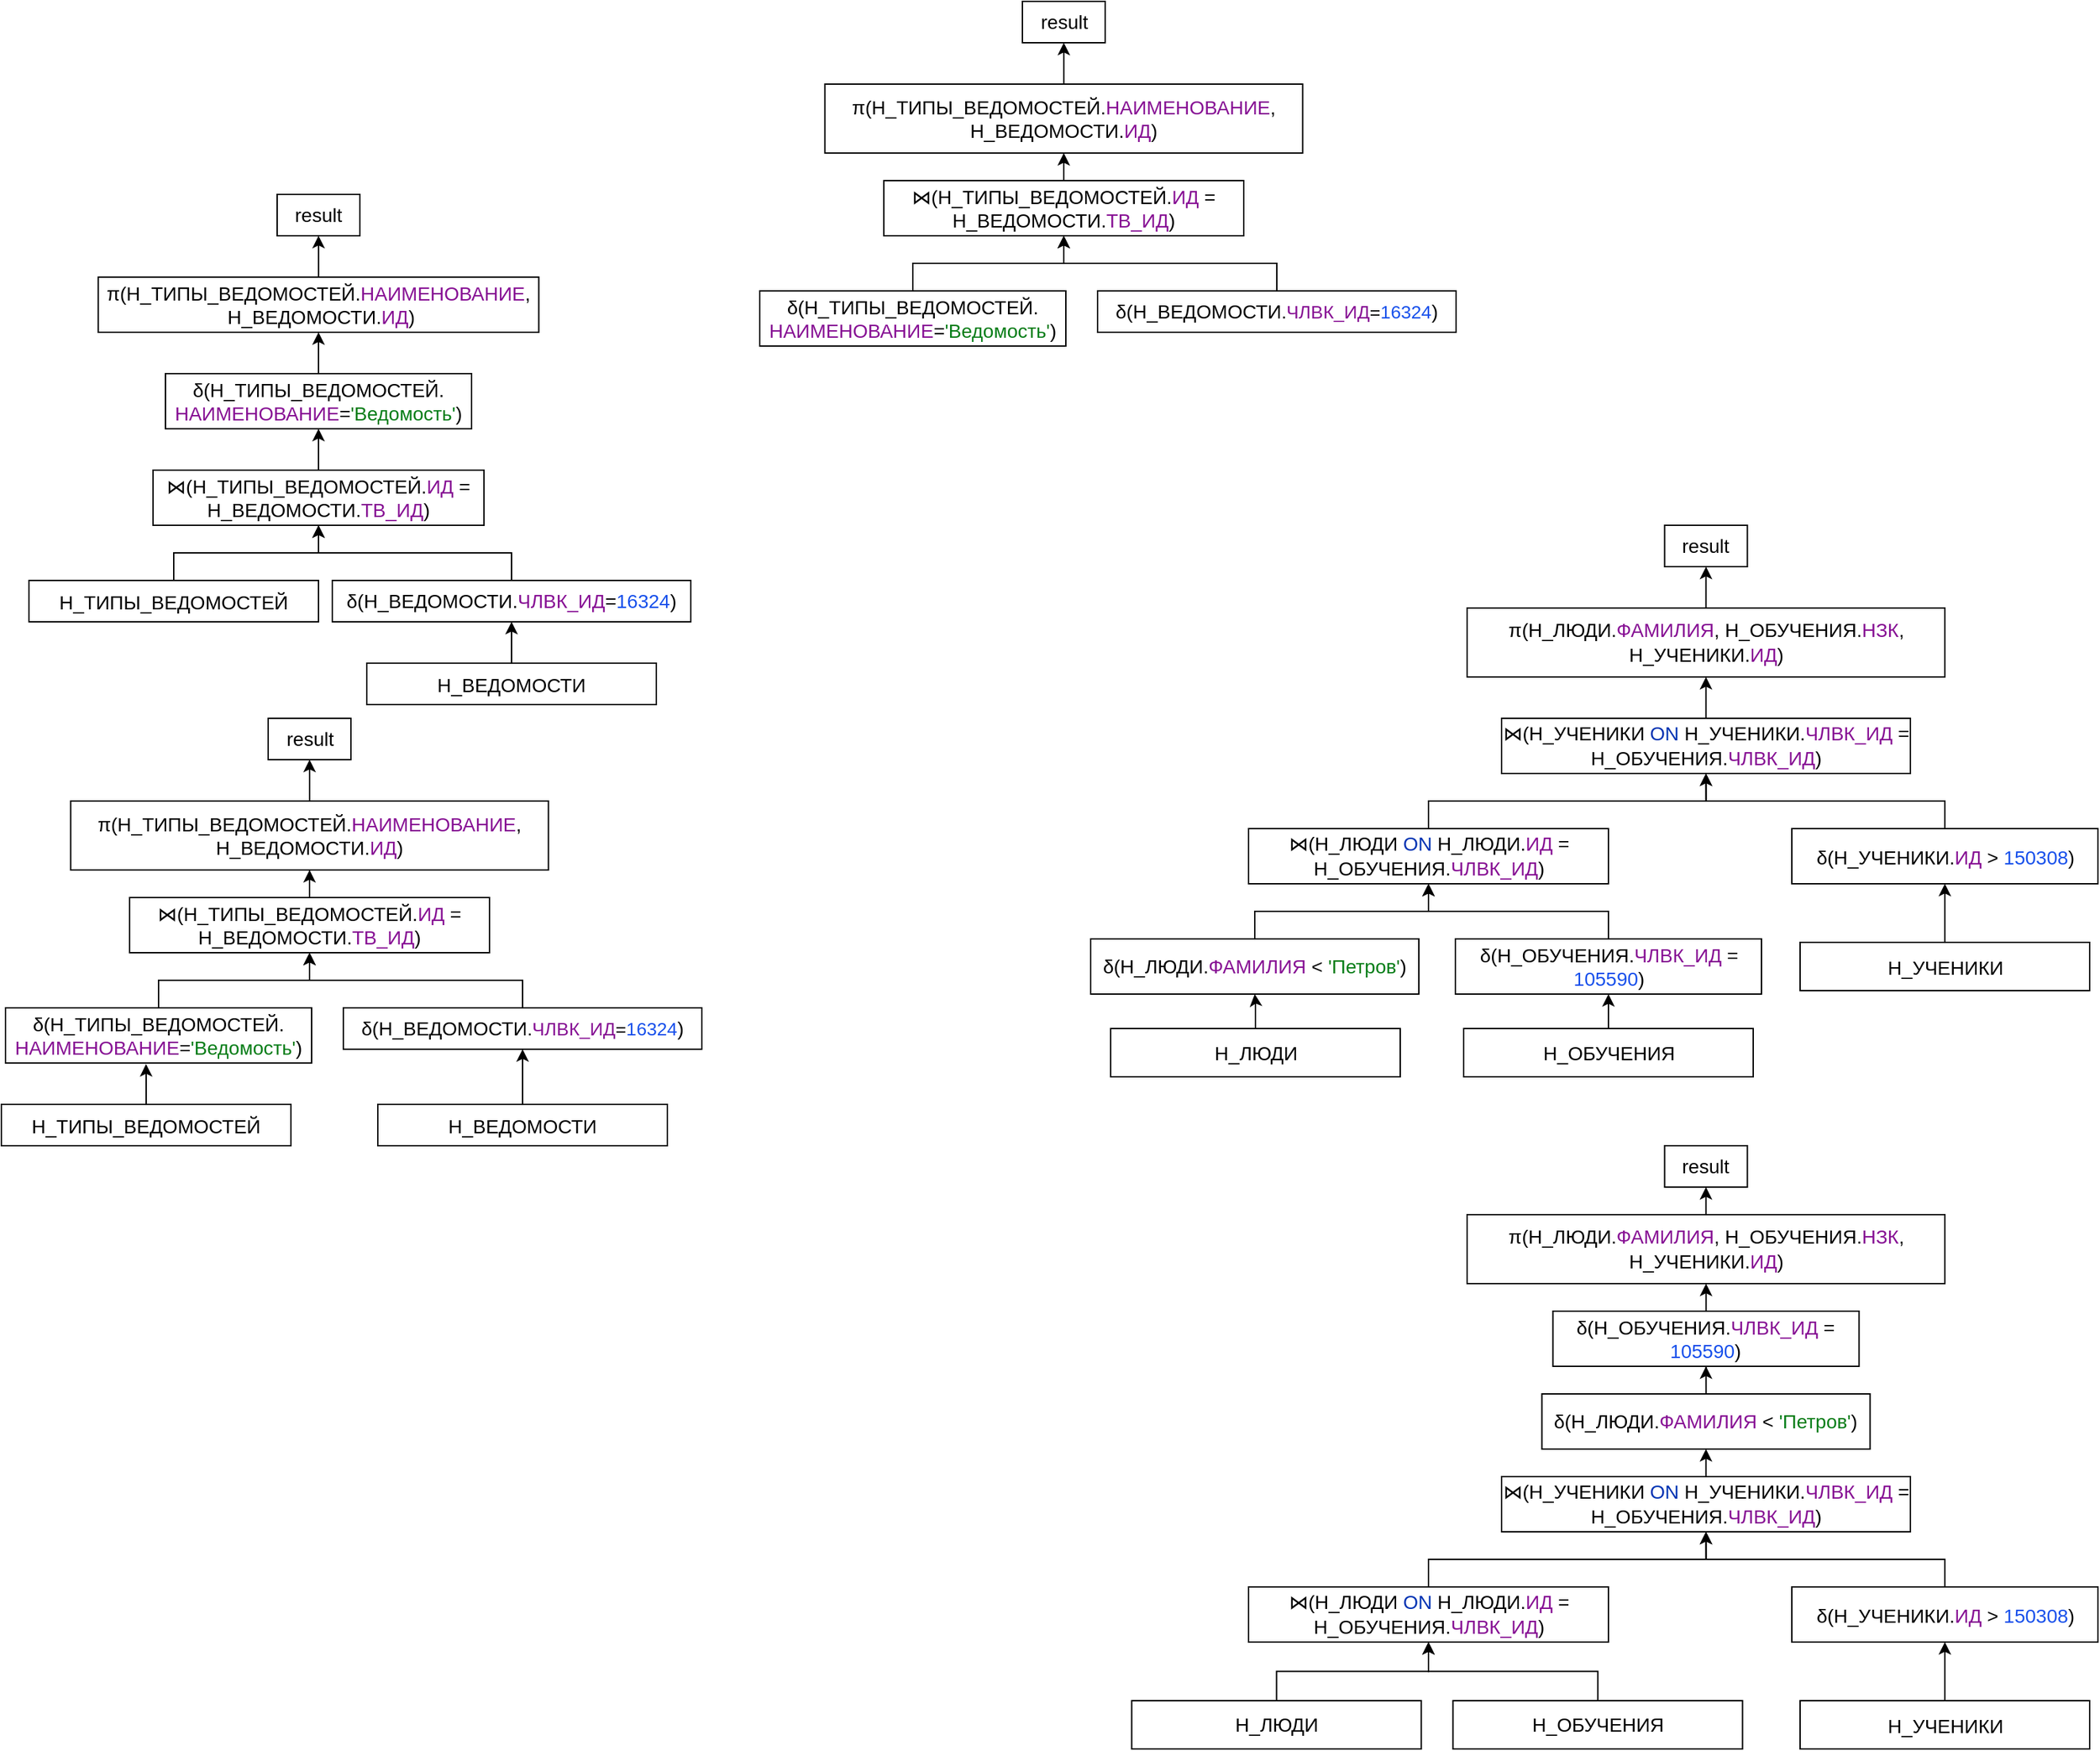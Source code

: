 <mxfile version="24.3.1" type="device">
  <diagram name="Page-1" id="SJAayYszGuGSUiWaUFzU">
    <mxGraphModel dx="1805" dy="2196" grid="1" gridSize="10" guides="1" tooltips="1" connect="1" arrows="1" fold="1" page="1" pageScale="1" pageWidth="850" pageHeight="1100" math="0" shadow="0">
      <root>
        <mxCell id="0" />
        <mxCell id="1" parent="0" />
        <mxCell id="r2m8VjiUt9aS7Ca-MvFo-38" style="edgeStyle=orthogonalEdgeStyle;rounded=0;orthogonalLoop=1;jettySize=auto;html=1;entryX=0.5;entryY=1;entryDx=0;entryDy=0;" edge="1" parent="1" source="r2m8VjiUt9aS7Ca-MvFo-1" target="r2m8VjiUt9aS7Ca-MvFo-5">
          <mxGeometry relative="1" as="geometry" />
        </mxCell>
        <mxCell id="r2m8VjiUt9aS7Ca-MvFo-1" value="&lt;span style=&quot;font-size: 14px;&quot;&gt;π(&lt;/span&gt;&lt;span style=&quot;font-size: 14px; text-align: start;&quot;&gt;Н_ТИПЫ_ВЕДОМОСТЕЙ&lt;/span&gt;&lt;span style=&quot;font-size: 14px; text-align: start; color: rgb(8, 8, 8);&quot;&gt;.&lt;/span&gt;&lt;span style=&quot;font-size: 14px; text-align: start; color: rgb(135, 16, 148);&quot;&gt;НАИМЕНОВАНИЕ&lt;/span&gt;&lt;span style=&quot;font-size: 14px; text-align: start; color: rgb(8, 8, 8);&quot;&gt;,&lt;/span&gt;&lt;div&gt;&lt;span style=&quot;font-size: 14px; text-align: start; color: rgb(8, 8, 8);&quot;&gt;&amp;nbsp;&lt;/span&gt;&lt;span style=&quot;font-size: 14px; text-align: start;&quot;&gt;Н_ВЕДОМОСТИ&lt;/span&gt;&lt;span style=&quot;font-size: 14px; text-align: start; color: rgb(8, 8, 8);&quot;&gt;.&lt;/span&gt;&lt;span style=&quot;font-size: 14px; text-align: start; color: rgb(135, 16, 148);&quot;&gt;ИД&lt;/span&gt;&lt;span style=&quot;font-size: 14px; text-align: start;&quot;&gt;&lt;/span&gt;&lt;span style=&quot;font-size: 14px;&quot;&gt;)&lt;/span&gt;&lt;br&gt;&lt;/div&gt;" style="rounded=0;whiteSpace=wrap;html=1;" vertex="1" parent="1">
          <mxGeometry x="220.25" y="170" width="319.5" height="40" as="geometry" />
        </mxCell>
        <mxCell id="r2m8VjiUt9aS7Ca-MvFo-17" style="edgeStyle=orthogonalEdgeStyle;rounded=0;orthogonalLoop=1;jettySize=auto;html=1;entryX=0.5;entryY=1;entryDx=0;entryDy=0;" edge="1" parent="1" source="r2m8VjiUt9aS7Ca-MvFo-2" target="r2m8VjiUt9aS7Ca-MvFo-4">
          <mxGeometry relative="1" as="geometry" />
        </mxCell>
        <mxCell id="r2m8VjiUt9aS7Ca-MvFo-2" value="&lt;font face=&quot;Helvetica&quot; style=&quot;font-size: 14px;&quot;&gt;&lt;font style=&quot;&quot;&gt;⋈(&lt;/font&gt;&lt;span style=&quot;text-align: start;&quot;&gt;Н_ТИПЫ_ВЕДОМОСТЕЙ&lt;/span&gt;&lt;span style=&quot;text-align: start; color: rgb(8, 8, 8);&quot;&gt;.&lt;/span&gt;&lt;span style=&quot;text-align: start; color: rgb(135, 16, 148);&quot;&gt;ИД &lt;/span&gt;&lt;span style=&quot;text-align: start; color: rgb(8, 8, 8);&quot;&gt;= &lt;/span&gt;&lt;span style=&quot;text-align: start;&quot;&gt;Н_ВЕДОМОСТИ&lt;/span&gt;&lt;span style=&quot;text-align: start; color: rgb(8, 8, 8);&quot;&gt;.&lt;/span&gt;&lt;span style=&quot;text-align: start; color: rgb(135, 16, 148);&quot;&gt;ТВ_ИД&lt;/span&gt;&lt;span style=&quot;text-align: start;&quot;&gt;&lt;/span&gt;&lt;font style=&quot;&quot;&gt;)&lt;/font&gt;&lt;/font&gt;" style="rounded=0;whiteSpace=wrap;html=1;" vertex="1" parent="1">
          <mxGeometry x="260" y="310" width="240" height="40" as="geometry" />
        </mxCell>
        <mxCell id="r2m8VjiUt9aS7Ca-MvFo-15" style="edgeStyle=orthogonalEdgeStyle;rounded=0;orthogonalLoop=1;jettySize=auto;html=1;entryX=0.5;entryY=1;entryDx=0;entryDy=0;" edge="1" parent="1" source="r2m8VjiUt9aS7Ca-MvFo-3" target="r2m8VjiUt9aS7Ca-MvFo-2">
          <mxGeometry relative="1" as="geometry" />
        </mxCell>
        <mxCell id="r2m8VjiUt9aS7Ca-MvFo-3" value="&lt;span style=&quot;text-align: start;&quot; lang=&quot;RU&quot;&gt;&lt;font style=&quot;font-size: 14px;&quot; face=&quot;Helvetica&quot;&gt;Н_ТИПЫ_ВЕДОМОСТЕЙ&lt;/font&gt;&lt;/span&gt;&lt;span style=&quot;font-size: medium; text-align: start;&quot;&gt;&lt;/span&gt;" style="rounded=0;whiteSpace=wrap;html=1;" vertex="1" parent="1">
          <mxGeometry x="170" y="390" width="210" height="30" as="geometry" />
        </mxCell>
        <mxCell id="r2m8VjiUt9aS7Ca-MvFo-19" style="edgeStyle=orthogonalEdgeStyle;rounded=0;orthogonalLoop=1;jettySize=auto;html=1;entryX=0.5;entryY=1;entryDx=0;entryDy=0;" edge="1" parent="1" source="r2m8VjiUt9aS7Ca-MvFo-4" target="r2m8VjiUt9aS7Ca-MvFo-1">
          <mxGeometry relative="1" as="geometry" />
        </mxCell>
        <mxCell id="r2m8VjiUt9aS7Ca-MvFo-4" value="&lt;font face=&quot;Helvetica&quot; style=&quot;font-size: 14px;&quot;&gt;&lt;span style=&quot;text-align: left; background-color: rgb(255, 255, 255);&quot;&gt;δ&lt;/span&gt;(&lt;span style=&quot;text-align: start;&quot;&gt;Н_ТИПЫ_ВЕДОМОСТЕЙ&lt;/span&gt;&lt;span style=&quot;text-align: start; color: rgb(8, 8, 8);&quot;&gt;.&lt;/span&gt;&lt;/font&gt;&lt;div&gt;&lt;font face=&quot;Helvetica&quot; style=&quot;font-size: 14px;&quot;&gt;&lt;span style=&quot;text-align: start; color: rgb(135, 16, 148);&quot;&gt;НАИМЕНОВАНИЕ&lt;/span&gt;&lt;span style=&quot;text-align: start; color: rgb(8, 8, 8);&quot;&gt;=&lt;/span&gt;&lt;span style=&quot;text-align: start; color: rgb(6, 125, 23);&quot;&gt;&#39;Ведомость&#39;&lt;/span&gt;&lt;span style=&quot;text-align: start;&quot;&gt;&lt;/span&gt;)&lt;/font&gt;&lt;/div&gt;" style="rounded=0;whiteSpace=wrap;html=1;" vertex="1" parent="1">
          <mxGeometry x="269" y="240" width="222" height="40" as="geometry" />
        </mxCell>
        <mxCell id="r2m8VjiUt9aS7Ca-MvFo-5" value="&lt;font style=&quot;font-size: 14px;&quot;&gt;result&lt;/font&gt;" style="rounded=0;whiteSpace=wrap;html=1;" vertex="1" parent="1">
          <mxGeometry x="350" y="110" width="60" height="30" as="geometry" />
        </mxCell>
        <mxCell id="r2m8VjiUt9aS7Ca-MvFo-6" value="&lt;font style=&quot;font-size: 14px;&quot;&gt;result&lt;/font&gt;" style="rounded=0;whiteSpace=wrap;html=1;" vertex="1" parent="1">
          <mxGeometry x="343.5" y="490" width="60" height="30" as="geometry" />
        </mxCell>
        <mxCell id="r2m8VjiUt9aS7Ca-MvFo-13" style="edgeStyle=orthogonalEdgeStyle;rounded=0;orthogonalLoop=1;jettySize=auto;html=1;entryX=0.5;entryY=1;entryDx=0;entryDy=0;" edge="1" parent="1" source="r2m8VjiUt9aS7Ca-MvFo-11" target="r2m8VjiUt9aS7Ca-MvFo-12">
          <mxGeometry relative="1" as="geometry" />
        </mxCell>
        <mxCell id="r2m8VjiUt9aS7Ca-MvFo-11" value="&lt;span style=&quot;text-align: start;&quot;&gt;&lt;font style=&quot;font-size: 14px;&quot; face=&quot;Helvetica&quot;&gt;Н_ВЕДОМОСТИ&lt;/font&gt;&lt;/span&gt;&lt;span style=&quot;font-size: medium; text-align: start;&quot;&gt;&lt;/span&gt;&lt;br&gt;&lt;span style=&quot;font-size: medium; text-align: start;&quot;&gt;&lt;/span&gt;" style="rounded=0;whiteSpace=wrap;html=1;" vertex="1" parent="1">
          <mxGeometry x="415" y="450" width="210" height="30" as="geometry" />
        </mxCell>
        <mxCell id="r2m8VjiUt9aS7Ca-MvFo-14" style="edgeStyle=orthogonalEdgeStyle;rounded=0;orthogonalLoop=1;jettySize=auto;html=1;entryX=0.5;entryY=1;entryDx=0;entryDy=0;" edge="1" parent="1" source="r2m8VjiUt9aS7Ca-MvFo-12" target="r2m8VjiUt9aS7Ca-MvFo-2">
          <mxGeometry relative="1" as="geometry" />
        </mxCell>
        <mxCell id="r2m8VjiUt9aS7Ca-MvFo-12" value="&lt;p&gt;&lt;font face=&quot;Helvetica&quot; style=&quot;font-size: 14px;&quot;&gt;&lt;span style=&quot;text-align: left; background-color: rgb(255, 255, 255);&quot;&gt;δ(&lt;/span&gt;&lt;span style=&quot;text-align: start;&quot;&gt;&lt;span style=&quot;background-color: rgb(255, 255, 255);&quot;&gt;Н_ВЕ&lt;/span&gt;ДОМОСТИ&lt;/span&gt;&lt;span style=&quot;background-color: initial; text-align: start; color: rgb(8, 8, 8);&quot;&gt;.&lt;/span&gt;&lt;span style=&quot;background-color: initial; text-align: start; color: rgb(135, 16, 148);&quot;&gt;ЧЛВК_ИД&lt;/span&gt;&lt;span style=&quot;background-color: initial; text-align: start; color: rgb(8, 8, 8);&quot;&gt;=&lt;/span&gt;&lt;span style=&quot;background-color: initial; text-align: start; color: rgb(23, 80, 235);&quot;&gt;16324&lt;/span&gt;&lt;span style=&quot;background-color: initial; text-align: start;&quot;&gt;)&lt;/span&gt;&lt;/font&gt;&lt;/p&gt;&lt;span style=&quot;font-size: medium; text-align: start;&quot;&gt;&lt;/span&gt;" style="rounded=0;whiteSpace=wrap;html=1;" vertex="1" parent="1">
          <mxGeometry x="390" y="390" width="260" height="30" as="geometry" />
        </mxCell>
        <mxCell id="r2m8VjiUt9aS7Ca-MvFo-35" style="edgeStyle=orthogonalEdgeStyle;rounded=0;orthogonalLoop=1;jettySize=auto;html=1;entryX=0.5;entryY=1;entryDx=0;entryDy=0;" edge="1" parent="1" source="r2m8VjiUt9aS7Ca-MvFo-20" target="r2m8VjiUt9aS7Ca-MvFo-6">
          <mxGeometry relative="1" as="geometry" />
        </mxCell>
        <mxCell id="r2m8VjiUt9aS7Ca-MvFo-20" value="&lt;font face=&quot;Helvetica&quot; style=&quot;font-size: 14px;&quot;&gt;π(&lt;span style=&quot;text-align: start;&quot;&gt;Н_ТИПЫ_ВЕДОМОСТЕЙ&lt;/span&gt;&lt;span style=&quot;text-align: start; color: rgb(8, 8, 8);&quot;&gt;.&lt;/span&gt;&lt;span style=&quot;text-align: start; color: rgb(135, 16, 148);&quot;&gt;НАИМЕНОВАНИЕ&lt;/span&gt;&lt;span style=&quot;text-align: start; color: rgb(8, 8, 8);&quot;&gt;, &lt;/span&gt;&lt;span style=&quot;text-align: start;&quot;&gt;Н_ВЕДОМОСТИ&lt;/span&gt;&lt;span style=&quot;text-align: start; color: rgb(8, 8, 8);&quot;&gt;.&lt;/span&gt;&lt;span style=&quot;text-align: start; color: rgb(135, 16, 148);&quot;&gt;ИД&lt;/span&gt;&lt;span style=&quot;text-align: start;&quot;&gt;&lt;/span&gt;)&lt;/font&gt;" style="rounded=0;whiteSpace=wrap;html=1;" vertex="1" parent="1">
          <mxGeometry x="200.25" y="550" width="346.5" height="50" as="geometry" />
        </mxCell>
        <mxCell id="r2m8VjiUt9aS7Ca-MvFo-21" style="edgeStyle=orthogonalEdgeStyle;rounded=0;orthogonalLoop=1;jettySize=auto;html=1;entryX=0.5;entryY=1;entryDx=0;entryDy=0;" edge="1" parent="1" source="r2m8VjiUt9aS7Ca-MvFo-22" target="r2m8VjiUt9aS7Ca-MvFo-20">
          <mxGeometry relative="1" as="geometry">
            <mxPoint x="373.5" y="590.0" as="targetPoint" />
          </mxGeometry>
        </mxCell>
        <mxCell id="r2m8VjiUt9aS7Ca-MvFo-22" value="&lt;font face=&quot;Helvetica&quot; style=&quot;font-size: 14px;&quot;&gt;&lt;font style=&quot;&quot;&gt;⋈(&lt;/font&gt;&lt;span style=&quot;text-align: start;&quot;&gt;Н_ТИПЫ_ВЕДОМОСТЕЙ&lt;/span&gt;&lt;span style=&quot;text-align: start; color: rgb(8, 8, 8);&quot;&gt;.&lt;/span&gt;&lt;span style=&quot;text-align: start; color: rgb(135, 16, 148);&quot;&gt;ИД &lt;/span&gt;&lt;span style=&quot;text-align: start; color: rgb(8, 8, 8);&quot;&gt;= &lt;/span&gt;&lt;span style=&quot;text-align: start;&quot;&gt;Н_ВЕДОМОСТИ&lt;/span&gt;&lt;span style=&quot;text-align: start; color: rgb(8, 8, 8);&quot;&gt;.&lt;/span&gt;&lt;span style=&quot;text-align: start; color: rgb(135, 16, 148);&quot;&gt;ТВ_ИД&lt;/span&gt;&lt;span style=&quot;text-align: start;&quot;&gt;&lt;/span&gt;&lt;font style=&quot;&quot;&gt;)&lt;/font&gt;&lt;/font&gt;" style="rounded=0;whiteSpace=wrap;html=1;" vertex="1" parent="1">
          <mxGeometry x="243" y="620" width="261" height="40" as="geometry" />
        </mxCell>
        <mxCell id="r2m8VjiUt9aS7Ca-MvFo-24" value="&lt;span style=&quot;text-align: start;&quot; lang=&quot;RU&quot;&gt;&lt;font style=&quot;font-size: 14px;&quot; face=&quot;Helvetica&quot;&gt;Н_ТИПЫ_ВЕДОМОСТЕЙ&lt;/font&gt;&lt;/span&gt;&lt;span style=&quot;font-size: medium; text-align: start;&quot;&gt;&lt;/span&gt;" style="rounded=0;whiteSpace=wrap;html=1;" vertex="1" parent="1">
          <mxGeometry x="150" y="770" width="210" height="30" as="geometry" />
        </mxCell>
        <mxCell id="r2m8VjiUt9aS7Ca-MvFo-27" style="edgeStyle=orthogonalEdgeStyle;rounded=0;orthogonalLoop=1;jettySize=auto;html=1;entryX=0.5;entryY=1;entryDx=0;entryDy=0;" edge="1" parent="1" source="r2m8VjiUt9aS7Ca-MvFo-28" target="r2m8VjiUt9aS7Ca-MvFo-30">
          <mxGeometry relative="1" as="geometry" />
        </mxCell>
        <mxCell id="r2m8VjiUt9aS7Ca-MvFo-28" value="&lt;span style=&quot;text-align: start;&quot;&gt;&lt;font style=&quot;font-size: 14px;&quot; face=&quot;Helvetica&quot;&gt;Н_ВЕДОМОСТИ&lt;/font&gt;&lt;/span&gt;&lt;span style=&quot;font-size: medium; text-align: start;&quot;&gt;&lt;/span&gt;&lt;br&gt;&lt;span style=&quot;font-size: medium; text-align: start;&quot;&gt;&lt;/span&gt;" style="rounded=0;whiteSpace=wrap;html=1;" vertex="1" parent="1">
          <mxGeometry x="423" y="770" width="210" height="30" as="geometry" />
        </mxCell>
        <mxCell id="r2m8VjiUt9aS7Ca-MvFo-29" style="edgeStyle=orthogonalEdgeStyle;rounded=0;orthogonalLoop=1;jettySize=auto;html=1;entryX=0.5;entryY=1;entryDx=0;entryDy=0;" edge="1" parent="1" source="r2m8VjiUt9aS7Ca-MvFo-30" target="r2m8VjiUt9aS7Ca-MvFo-22">
          <mxGeometry relative="1" as="geometry" />
        </mxCell>
        <mxCell id="r2m8VjiUt9aS7Ca-MvFo-30" value="&lt;p&gt;&lt;span style=&quot;font-size: 14px; text-align: left; background-color: rgb(255, 255, 255);&quot;&gt;δ(&lt;/span&gt;&lt;span style=&quot;text-align: start;&quot;&gt;&lt;font style=&quot;font-size: 14px;&quot; face=&quot;Helvetica&quot;&gt;&lt;span style=&quot;background-color: rgb(255, 255, 255);&quot;&gt;Н_ВЕ&lt;/span&gt;ДОМОСТИ&lt;/font&gt;&lt;/span&gt;&lt;span style=&quot;background-color: initial; text-align: start; font-size: 10pt; color: rgb(8, 8, 8);&quot;&gt;.&lt;/span&gt;&lt;span style=&quot;background-color: initial; text-align: start; font-size: 10pt; color: rgb(135, 16, 148);&quot;&gt;ЧЛВК_ИД&lt;/span&gt;&lt;span style=&quot;background-color: initial; text-align: start; font-size: 10pt; color: rgb(8, 8, 8);&quot;&gt;=&lt;/span&gt;&lt;span style=&quot;background-color: initial; text-align: start; font-size: 10pt; color: rgb(23, 80, 235);&quot;&gt;16324&lt;/span&gt;&lt;span style=&quot;background-color: initial; font-size: 14px; text-align: start;&quot;&gt;)&lt;/span&gt;&lt;/p&gt;&lt;span style=&quot;font-size: medium; text-align: start;&quot;&gt;&lt;/span&gt;" style="rounded=0;whiteSpace=wrap;html=1;" vertex="1" parent="1">
          <mxGeometry x="398" y="700" width="260" height="30" as="geometry" />
        </mxCell>
        <mxCell id="r2m8VjiUt9aS7Ca-MvFo-33" style="edgeStyle=orthogonalEdgeStyle;rounded=0;orthogonalLoop=1;jettySize=auto;html=1;entryX=0.5;entryY=1;entryDx=0;entryDy=0;" edge="1" parent="1" source="r2m8VjiUt9aS7Ca-MvFo-32" target="r2m8VjiUt9aS7Ca-MvFo-22">
          <mxGeometry relative="1" as="geometry" />
        </mxCell>
        <mxCell id="r2m8VjiUt9aS7Ca-MvFo-32" value="&lt;font face=&quot;Helvetica&quot; style=&quot;font-size: 14px;&quot;&gt;&lt;span style=&quot;text-align: left; background-color: rgb(255, 255, 255);&quot;&gt;δ&lt;/span&gt;(&lt;span style=&quot;text-align: start;&quot;&gt;Н_ТИПЫ_ВЕДОМОСТЕЙ&lt;/span&gt;&lt;span style=&quot;text-align: start; color: rgb(8, 8, 8);&quot;&gt;.&lt;/span&gt;&lt;/font&gt;&lt;div&gt;&lt;font face=&quot;Helvetica&quot; style=&quot;font-size: 14px;&quot;&gt;&lt;span style=&quot;text-align: start; color: rgb(135, 16, 148);&quot;&gt;НАИМЕНОВАНИЕ&lt;/span&gt;&lt;/font&gt;&lt;span style=&quot;font-size: 14px; background-color: initial; text-align: start; color: rgb(8, 8, 8);&quot;&gt;=&lt;/span&gt;&lt;span style=&quot;font-size: 14px; background-color: initial; text-align: start; color: rgb(6, 125, 23);&quot;&gt;&#39;Ведомость&#39;&lt;/span&gt;&lt;span style=&quot;font-size: 14px; background-color: initial; text-align: start;&quot;&gt;&lt;/span&gt;&lt;span style=&quot;font-size: 14px; background-color: initial;&quot;&gt;)&lt;/span&gt;&lt;/div&gt;" style="rounded=0;whiteSpace=wrap;html=1;" vertex="1" parent="1">
          <mxGeometry x="153" y="700" width="222" height="40" as="geometry" />
        </mxCell>
        <mxCell id="r2m8VjiUt9aS7Ca-MvFo-34" style="edgeStyle=orthogonalEdgeStyle;rounded=0;orthogonalLoop=1;jettySize=auto;html=1;entryX=0.459;entryY=1.019;entryDx=0;entryDy=0;entryPerimeter=0;" edge="1" parent="1" source="r2m8VjiUt9aS7Ca-MvFo-24" target="r2m8VjiUt9aS7Ca-MvFo-32">
          <mxGeometry relative="1" as="geometry" />
        </mxCell>
        <mxCell id="r2m8VjiUt9aS7Ca-MvFo-39" value="&lt;font style=&quot;font-size: 14px;&quot;&gt;result&lt;/font&gt;" style="rounded=0;whiteSpace=wrap;html=1;" vertex="1" parent="1">
          <mxGeometry x="890.5" y="-30" width="60" height="30" as="geometry" />
        </mxCell>
        <mxCell id="r2m8VjiUt9aS7Ca-MvFo-40" style="edgeStyle=orthogonalEdgeStyle;rounded=0;orthogonalLoop=1;jettySize=auto;html=1;entryX=0.5;entryY=1;entryDx=0;entryDy=0;" edge="1" parent="1" source="r2m8VjiUt9aS7Ca-MvFo-41" target="r2m8VjiUt9aS7Ca-MvFo-39">
          <mxGeometry relative="1" as="geometry" />
        </mxCell>
        <mxCell id="r2m8VjiUt9aS7Ca-MvFo-41" value="&lt;font face=&quot;Helvetica&quot; style=&quot;font-size: 14px;&quot;&gt;π(&lt;span style=&quot;text-align: start;&quot;&gt;Н_ТИПЫ_ВЕДОМОСТЕЙ&lt;/span&gt;&lt;span style=&quot;text-align: start; color: rgb(8, 8, 8);&quot;&gt;.&lt;/span&gt;&lt;span style=&quot;text-align: start; color: rgb(135, 16, 148);&quot;&gt;НАИМЕНОВАНИЕ&lt;/span&gt;&lt;span style=&quot;text-align: start; color: rgb(8, 8, 8);&quot;&gt;, &lt;/span&gt;&lt;span style=&quot;text-align: start;&quot;&gt;Н_ВЕДОМОСТИ&lt;/span&gt;&lt;span style=&quot;text-align: start; color: rgb(8, 8, 8);&quot;&gt;.&lt;/span&gt;&lt;span style=&quot;text-align: start; color: rgb(135, 16, 148);&quot;&gt;ИД&lt;/span&gt;&lt;span style=&quot;text-align: start;&quot;&gt;&lt;/span&gt;)&lt;/font&gt;" style="rounded=0;whiteSpace=wrap;html=1;" vertex="1" parent="1">
          <mxGeometry x="747.25" y="30" width="346.5" height="50" as="geometry" />
        </mxCell>
        <mxCell id="r2m8VjiUt9aS7Ca-MvFo-42" style="edgeStyle=orthogonalEdgeStyle;rounded=0;orthogonalLoop=1;jettySize=auto;html=1;entryX=0.5;entryY=1;entryDx=0;entryDy=0;" edge="1" parent="1" source="r2m8VjiUt9aS7Ca-MvFo-43" target="r2m8VjiUt9aS7Ca-MvFo-41">
          <mxGeometry relative="1" as="geometry">
            <mxPoint x="920.5" y="70.0" as="targetPoint" />
          </mxGeometry>
        </mxCell>
        <mxCell id="r2m8VjiUt9aS7Ca-MvFo-43" value="&lt;font face=&quot;Helvetica&quot; style=&quot;font-size: 14px;&quot;&gt;&lt;font style=&quot;&quot;&gt;⋈(&lt;/font&gt;&lt;span style=&quot;text-align: start;&quot;&gt;Н_ТИПЫ_ВЕДОМОСТЕЙ&lt;/span&gt;&lt;span style=&quot;text-align: start; color: rgb(8, 8, 8);&quot;&gt;.&lt;/span&gt;&lt;span style=&quot;text-align: start; color: rgb(135, 16, 148);&quot;&gt;ИД &lt;/span&gt;&lt;span style=&quot;text-align: start; color: rgb(8, 8, 8);&quot;&gt;= &lt;/span&gt;&lt;span style=&quot;text-align: start;&quot;&gt;Н_ВЕДОМОСТИ&lt;/span&gt;&lt;span style=&quot;text-align: start; color: rgb(8, 8, 8);&quot;&gt;.&lt;/span&gt;&lt;span style=&quot;text-align: start; color: rgb(135, 16, 148);&quot;&gt;ТВ_ИД&lt;/span&gt;&lt;span style=&quot;text-align: start;&quot;&gt;&lt;/span&gt;&lt;font style=&quot;&quot;&gt;)&lt;/font&gt;&lt;/font&gt;" style="rounded=0;whiteSpace=wrap;html=1;" vertex="1" parent="1">
          <mxGeometry x="790" y="100" width="261" height="40" as="geometry" />
        </mxCell>
        <mxCell id="r2m8VjiUt9aS7Ca-MvFo-63" style="edgeStyle=orthogonalEdgeStyle;rounded=0;orthogonalLoop=1;jettySize=auto;html=1;entryX=0.5;entryY=1;entryDx=0;entryDy=0;" edge="1" parent="1" source="r2m8VjiUt9aS7Ca-MvFo-44" target="r2m8VjiUt9aS7Ca-MvFo-62">
          <mxGeometry relative="1" as="geometry" />
        </mxCell>
        <mxCell id="r2m8VjiUt9aS7Ca-MvFo-44" value="&lt;span style=&quot;text-align: start;&quot;&gt;&lt;font face=&quot;Helvetica&quot; style=&quot;font-size: 14px;&quot;&gt;Н_УЧЕНИКИ&lt;/font&gt;&lt;/span&gt;&lt;span style=&quot;font-size: medium; text-align: start;&quot;&gt;&lt;/span&gt;&lt;br&gt;&lt;span style=&quot;font-size: medium; text-align: start;&quot;&gt;&lt;/span&gt;" style="rounded=0;whiteSpace=wrap;html=1;" vertex="1" parent="1">
          <mxGeometry x="1454.5" y="652.5" width="210" height="35" as="geometry" />
        </mxCell>
        <mxCell id="r2m8VjiUt9aS7Ca-MvFo-47" style="edgeStyle=orthogonalEdgeStyle;rounded=0;orthogonalLoop=1;jettySize=auto;html=1;entryX=0.5;entryY=1;entryDx=0;entryDy=0;" edge="1" parent="1" source="r2m8VjiUt9aS7Ca-MvFo-48" target="r2m8VjiUt9aS7Ca-MvFo-43">
          <mxGeometry relative="1" as="geometry" />
        </mxCell>
        <mxCell id="r2m8VjiUt9aS7Ca-MvFo-48" value="&lt;p&gt;&lt;span style=&quot;font-size: 14px; text-align: left; background-color: rgb(255, 255, 255);&quot;&gt;δ(&lt;/span&gt;&lt;span style=&quot;text-align: start;&quot;&gt;&lt;font style=&quot;font-size: 14px;&quot; face=&quot;Helvetica&quot;&gt;&lt;span style=&quot;background-color: rgb(255, 255, 255);&quot;&gt;Н_ВЕ&lt;/span&gt;ДОМОСТИ&lt;/font&gt;&lt;/span&gt;&lt;span style=&quot;background-color: initial; text-align: start; font-size: 10pt; color: rgb(8, 8, 8);&quot;&gt;.&lt;/span&gt;&lt;span style=&quot;background-color: initial; text-align: start; font-size: 10pt; color: rgb(135, 16, 148);&quot;&gt;ЧЛВК_ИД&lt;/span&gt;&lt;span style=&quot;background-color: initial; text-align: start; font-size: 10pt; color: rgb(8, 8, 8);&quot;&gt;=&lt;/span&gt;&lt;span style=&quot;background-color: initial; text-align: start; font-size: 10pt; color: rgb(23, 80, 235);&quot;&gt;16324&lt;/span&gt;&lt;span style=&quot;background-color: initial; font-size: 14px; text-align: start;&quot;&gt;)&lt;/span&gt;&lt;/p&gt;&lt;span style=&quot;font-size: medium; text-align: start;&quot;&gt;&lt;/span&gt;" style="rounded=0;whiteSpace=wrap;html=1;" vertex="1" parent="1">
          <mxGeometry x="945" y="180" width="260" height="30" as="geometry" />
        </mxCell>
        <mxCell id="r2m8VjiUt9aS7Ca-MvFo-49" style="edgeStyle=orthogonalEdgeStyle;rounded=0;orthogonalLoop=1;jettySize=auto;html=1;entryX=0.5;entryY=1;entryDx=0;entryDy=0;" edge="1" parent="1" source="r2m8VjiUt9aS7Ca-MvFo-50" target="r2m8VjiUt9aS7Ca-MvFo-43">
          <mxGeometry relative="1" as="geometry" />
        </mxCell>
        <mxCell id="r2m8VjiUt9aS7Ca-MvFo-50" value="&lt;font face=&quot;Helvetica&quot; style=&quot;font-size: 14px;&quot;&gt;&lt;span style=&quot;text-align: left; background-color: rgb(255, 255, 255);&quot;&gt;δ&lt;/span&gt;(&lt;span style=&quot;text-align: start;&quot;&gt;Н_ТИПЫ_ВЕДОМОСТЕЙ&lt;/span&gt;&lt;span style=&quot;text-align: start; color: rgb(8, 8, 8);&quot;&gt;.&lt;/span&gt;&lt;/font&gt;&lt;div&gt;&lt;font face=&quot;Helvetica&quot; style=&quot;font-size: 14px;&quot;&gt;&lt;span style=&quot;text-align: start; color: rgb(135, 16, 148);&quot;&gt;НАИМЕНОВАНИЕ&lt;/span&gt;&lt;/font&gt;&lt;span style=&quot;font-size: 14px; background-color: initial; text-align: start; color: rgb(8, 8, 8);&quot;&gt;=&lt;/span&gt;&lt;span style=&quot;font-size: 14px; background-color: initial; text-align: start; color: rgb(6, 125, 23);&quot;&gt;&#39;Ведомость&#39;&lt;/span&gt;&lt;span style=&quot;font-size: 14px; background-color: initial; text-align: start;&quot;&gt;&lt;/span&gt;&lt;span style=&quot;font-size: 14px; background-color: initial;&quot;&gt;)&lt;/span&gt;&lt;/div&gt;" style="rounded=0;whiteSpace=wrap;html=1;" vertex="1" parent="1">
          <mxGeometry x="700" y="180" width="222" height="40" as="geometry" />
        </mxCell>
        <mxCell id="r2m8VjiUt9aS7Ca-MvFo-56" style="edgeStyle=orthogonalEdgeStyle;rounded=0;orthogonalLoop=1;jettySize=auto;html=1;entryX=0.5;entryY=1;entryDx=0;entryDy=0;" edge="1" parent="1" source="r2m8VjiUt9aS7Ca-MvFo-52" target="r2m8VjiUt9aS7Ca-MvFo-55">
          <mxGeometry relative="1" as="geometry" />
        </mxCell>
        <mxCell id="r2m8VjiUt9aS7Ca-MvFo-52" value="&lt;span style=&quot;text-align: start;&quot;&gt;&lt;font style=&quot;font-size: 14px;&quot; face=&quot;Helvetica&quot;&gt;Н_ЛЮДИ&lt;/font&gt;&lt;/span&gt;&lt;br&gt;&lt;span style=&quot;font-size: medium; text-align: start;&quot;&gt;&lt;/span&gt;" style="rounded=0;whiteSpace=wrap;html=1;" vertex="1" parent="1">
          <mxGeometry x="954.5" y="715" width="210" height="35" as="geometry" />
        </mxCell>
        <mxCell id="r2m8VjiUt9aS7Ca-MvFo-58" style="edgeStyle=orthogonalEdgeStyle;rounded=0;orthogonalLoop=1;jettySize=auto;html=1;entryX=0.5;entryY=1;entryDx=0;entryDy=0;" edge="1" parent="1" source="r2m8VjiUt9aS7Ca-MvFo-53" target="r2m8VjiUt9aS7Ca-MvFo-57">
          <mxGeometry relative="1" as="geometry" />
        </mxCell>
        <mxCell id="r2m8VjiUt9aS7Ca-MvFo-53" value="&lt;span style=&quot;text-align: start;&quot;&gt;&lt;font style=&quot;font-size: 14px;&quot; face=&quot;Helvetica&quot;&gt;Н_ОБУЧЕНИЯ&lt;/font&gt;&lt;/span&gt;&lt;br&gt;&lt;span style=&quot;font-size: medium; text-align: start;&quot;&gt;&lt;/span&gt;" style="rounded=0;whiteSpace=wrap;html=1;" vertex="1" parent="1">
          <mxGeometry x="1210.5" y="715" width="210" height="35" as="geometry" />
        </mxCell>
        <mxCell id="r2m8VjiUt9aS7Ca-MvFo-60" style="edgeStyle=orthogonalEdgeStyle;rounded=0;orthogonalLoop=1;jettySize=auto;html=1;entryX=0.5;entryY=1;entryDx=0;entryDy=0;" edge="1" parent="1" source="r2m8VjiUt9aS7Ca-MvFo-55" target="r2m8VjiUt9aS7Ca-MvFo-59">
          <mxGeometry relative="1" as="geometry" />
        </mxCell>
        <mxCell id="r2m8VjiUt9aS7Ca-MvFo-55" value="&lt;font style=&quot;font-size: 14px;&quot; face=&quot;Helvetica&quot;&gt;&lt;font style=&quot;&quot;&gt;&lt;span style=&quot;text-align: left; background-color: rgb(255, 255, 255);&quot;&gt;δ&lt;/span&gt;(&lt;/font&gt;&lt;span style=&quot;text-align: start;&quot;&gt;Н_ЛЮДИ&lt;/span&gt;&lt;span style=&quot;text-align: start; color: rgb(8, 8, 8);&quot;&gt;.&lt;/span&gt;&lt;span style=&quot;text-align: start; color: rgb(135, 16, 148);&quot;&gt;ФАМИЛИЯ &lt;/span&gt;&lt;span style=&quot;text-align: start; color: rgb(8, 8, 8);&quot;&gt;&amp;lt; &lt;/span&gt;&lt;span style=&quot;text-align: start; color: rgb(6, 125, 23);&quot;&gt;&#39;Петров&#39;&lt;/span&gt;&lt;span style=&quot;text-align: start;&quot;&gt;&lt;/span&gt;&lt;span style=&quot;background-color: initial;&quot;&gt;)&lt;/span&gt;&lt;/font&gt;" style="rounded=0;whiteSpace=wrap;html=1;" vertex="1" parent="1">
          <mxGeometry x="940" y="650" width="238" height="40" as="geometry" />
        </mxCell>
        <mxCell id="r2m8VjiUt9aS7Ca-MvFo-61" style="edgeStyle=orthogonalEdgeStyle;rounded=0;orthogonalLoop=1;jettySize=auto;html=1;entryX=0.5;entryY=1;entryDx=0;entryDy=0;" edge="1" parent="1" source="r2m8VjiUt9aS7Ca-MvFo-57" target="r2m8VjiUt9aS7Ca-MvFo-59">
          <mxGeometry relative="1" as="geometry" />
        </mxCell>
        <mxCell id="r2m8VjiUt9aS7Ca-MvFo-57" value="&lt;font face=&quot;Helvetica&quot; style=&quot;font-size: 14px;&quot;&gt;&lt;span style=&quot;text-align: left; background-color: rgb(255, 255, 255);&quot;&gt;δ&lt;/span&gt;(&lt;span style=&quot;text-align: start;&quot;&gt;Н_ОБУЧЕНИЯ&lt;/span&gt;&lt;span style=&quot;text-align: start; color: rgb(8, 8, 8);&quot;&gt;.&lt;/span&gt;&lt;span style=&quot;text-align: start; color: rgb(135, 16, 148);&quot;&gt;ЧЛВК_ИД &lt;/span&gt;&lt;span style=&quot;text-align: start; color: rgb(8, 8, 8);&quot;&gt;= &lt;/span&gt;&lt;span style=&quot;text-align: start; color: rgb(23, 80, 235);&quot;&gt;105590&lt;/span&gt;&lt;span style=&quot;text-align: start;&quot;&gt;&lt;/span&gt;&lt;span style=&quot;background-color: initial;&quot;&gt;)&lt;/span&gt;&lt;/font&gt;" style="rounded=0;whiteSpace=wrap;html=1;" vertex="1" parent="1">
          <mxGeometry x="1204.5" y="650" width="222" height="40" as="geometry" />
        </mxCell>
        <mxCell id="r2m8VjiUt9aS7Ca-MvFo-66" style="edgeStyle=orthogonalEdgeStyle;rounded=0;orthogonalLoop=1;jettySize=auto;html=1;entryX=0.5;entryY=1;entryDx=0;entryDy=0;" edge="1" parent="1" source="r2m8VjiUt9aS7Ca-MvFo-59" target="r2m8VjiUt9aS7Ca-MvFo-64">
          <mxGeometry relative="1" as="geometry" />
        </mxCell>
        <mxCell id="r2m8VjiUt9aS7Ca-MvFo-59" value="&lt;font face=&quot;Helvetica&quot; style=&quot;font-size: 14px;&quot;&gt;&lt;font style=&quot;&quot;&gt;⋈(&lt;/font&gt;&lt;/font&gt;&lt;font face=&quot;Helvetica&quot; style=&quot;font-size: 14px;&quot;&gt;&lt;span style=&quot;text-align: start;&quot;&gt;Н_ЛЮДИ &lt;/span&gt;&lt;span style=&quot;text-align: start; color: rgb(0, 51, 179);&quot;&gt;ON &lt;/span&gt;&lt;span style=&quot;text-align: start;&quot;&gt;Н_ЛЮДИ&lt;/span&gt;&lt;span style=&quot;text-align: start; color: rgb(8, 8, 8);&quot;&gt;.&lt;/span&gt;&lt;span style=&quot;text-align: start; color: rgb(135, 16, 148);&quot;&gt;ИД &lt;/span&gt;&lt;span style=&quot;text-align: start; color: rgb(8, 8, 8);&quot;&gt;= &lt;/span&gt;&lt;span style=&quot;text-align: start;&quot;&gt;Н_ОБУЧЕНИЯ&lt;/span&gt;&lt;span style=&quot;text-align: start; color: rgb(8, 8, 8);&quot;&gt;.&lt;/span&gt;&lt;span style=&quot;text-align: start; color: rgb(135, 16, 148);&quot;&gt;ЧЛВК_ИД&lt;/span&gt;&lt;/font&gt;&lt;span style=&quot;font-size: medium; text-align: start;&quot;&gt;&lt;/span&gt;&lt;font face=&quot;Helvetica&quot; style=&quot;font-size: 14px;&quot;&gt;&lt;font style=&quot;&quot;&gt;)&lt;/font&gt;&lt;/font&gt;" style="rounded=0;whiteSpace=wrap;html=1;" vertex="1" parent="1">
          <mxGeometry x="1054.5" y="570" width="261" height="40" as="geometry" />
        </mxCell>
        <mxCell id="r2m8VjiUt9aS7Ca-MvFo-65" style="edgeStyle=orthogonalEdgeStyle;rounded=0;orthogonalLoop=1;jettySize=auto;html=1;entryX=0.5;entryY=1;entryDx=0;entryDy=0;" edge="1" parent="1" source="r2m8VjiUt9aS7Ca-MvFo-62" target="r2m8VjiUt9aS7Ca-MvFo-64">
          <mxGeometry relative="1" as="geometry" />
        </mxCell>
        <mxCell id="r2m8VjiUt9aS7Ca-MvFo-62" value="&lt;font face=&quot;Helvetica&quot; style=&quot;font-size: 14px;&quot;&gt;&lt;span style=&quot;text-align: left; background-color: rgb(255, 255, 255);&quot;&gt;δ&lt;/span&gt;(&lt;/font&gt;&lt;font style=&quot;font-size: 14px;&quot;&gt;&lt;span style=&quot;text-align: start;&quot;&gt;Н_УЧЕНИКИ&lt;/span&gt;&lt;span style=&quot;text-align: start; color: rgb(8, 8, 8);&quot;&gt;.&lt;/span&gt;&lt;span style=&quot;text-align: start; color: rgb(135, 16, 148);&quot;&gt;ИД &lt;/span&gt;&lt;span style=&quot;text-align: start; color: rgb(8, 8, 8);&quot;&gt;&amp;gt; &lt;/span&gt;&lt;span style=&quot;text-align: start; color: rgb(23, 80, 235);&quot;&gt;150308&lt;/span&gt;&lt;/font&gt;&lt;span style=&quot;font-size: medium; text-align: start;&quot;&gt;&lt;/span&gt;&lt;font face=&quot;Helvetica&quot; style=&quot;font-size: 14px;&quot;&gt;&lt;span style=&quot;background-color: initial;&quot;&gt;)&lt;/span&gt;&lt;/font&gt;" style="rounded=0;whiteSpace=wrap;html=1;" vertex="1" parent="1">
          <mxGeometry x="1448.5" y="570" width="222" height="40" as="geometry" />
        </mxCell>
        <mxCell id="r2m8VjiUt9aS7Ca-MvFo-68" style="edgeStyle=orthogonalEdgeStyle;rounded=0;orthogonalLoop=1;jettySize=auto;html=1;entryX=0.5;entryY=1;entryDx=0;entryDy=0;" edge="1" parent="1" source="r2m8VjiUt9aS7Ca-MvFo-64" target="r2m8VjiUt9aS7Ca-MvFo-67">
          <mxGeometry relative="1" as="geometry" />
        </mxCell>
        <mxCell id="r2m8VjiUt9aS7Ca-MvFo-64" value="&lt;font face=&quot;Helvetica&quot; style=&quot;font-size: 14px;&quot;&gt;&lt;font style=&quot;&quot;&gt;⋈(&lt;/font&gt;&lt;/font&gt;&lt;font face=&quot;Helvetica&quot; style=&quot;font-size: 14px;&quot;&gt;&lt;span style=&quot;text-align: start;&quot;&gt;Н_УЧЕНИКИ &lt;/span&gt;&lt;span style=&quot;text-align: start; color: rgb(0, 51, 179);&quot;&gt;ON &lt;/span&gt;&lt;span style=&quot;text-align: start;&quot;&gt;Н_УЧЕНИКИ&lt;/span&gt;&lt;span style=&quot;text-align: start; color: rgb(8, 8, 8);&quot;&gt;.&lt;/span&gt;&lt;span style=&quot;text-align: start; color: rgb(135, 16, 148);&quot;&gt;ЧЛВК_ИД &lt;/span&gt;&lt;span style=&quot;text-align: start; color: rgb(8, 8, 8);&quot;&gt;= &lt;/span&gt;&lt;span style=&quot;text-align: start;&quot;&gt;Н_ОБУЧЕНИЯ&lt;/span&gt;&lt;span style=&quot;text-align: start; color: rgb(8, 8, 8);&quot;&gt;.&lt;/span&gt;&lt;span style=&quot;text-align: start; color: rgb(135, 16, 148);&quot;&gt;ЧЛВК_ИД&lt;/span&gt;&lt;/font&gt;&lt;span style=&quot;font-size: medium; text-align: start;&quot;&gt;&lt;/span&gt;&lt;font face=&quot;Helvetica&quot; style=&quot;font-size: 14px;&quot;&gt;&lt;font style=&quot;&quot;&gt;)&lt;/font&gt;&lt;/font&gt;" style="rounded=0;whiteSpace=wrap;html=1;" vertex="1" parent="1">
          <mxGeometry x="1238" y="490" width="296.5" height="40" as="geometry" />
        </mxCell>
        <mxCell id="r2m8VjiUt9aS7Ca-MvFo-70" style="edgeStyle=orthogonalEdgeStyle;rounded=0;orthogonalLoop=1;jettySize=auto;html=1;" edge="1" parent="1" source="r2m8VjiUt9aS7Ca-MvFo-67" target="r2m8VjiUt9aS7Ca-MvFo-69">
          <mxGeometry relative="1" as="geometry" />
        </mxCell>
        <mxCell id="r2m8VjiUt9aS7Ca-MvFo-67" value="&lt;font face=&quot;Helvetica&quot; style=&quot;font-size: 14px;&quot;&gt;π(&lt;/font&gt;&lt;font face=&quot;Helvetica&quot; style=&quot;font-size: 14px;&quot;&gt;&lt;span style=&quot;text-align: start;&quot;&gt;Н_ЛЮДИ&lt;/span&gt;&lt;span style=&quot;text-align: start; color: rgb(8, 8, 8);&quot;&gt;.&lt;/span&gt;&lt;span style=&quot;text-align: start; color: rgb(135, 16, 148);&quot;&gt;ФАМИЛИЯ&lt;/span&gt;&lt;span style=&quot;text-align: start; color: rgb(8, 8, 8);&quot;&gt;, &lt;/span&gt;&lt;span style=&quot;text-align: start;&quot;&gt;Н_ОБУЧЕНИЯ&lt;/span&gt;&lt;span style=&quot;text-align: start; color: rgb(8, 8, 8);&quot;&gt;.&lt;/span&gt;&lt;span style=&quot;text-align: start; color: rgb(135, 16, 148);&quot;&gt;НЗК&lt;/span&gt;&lt;span style=&quot;text-align: start; color: rgb(8, 8, 8);&quot;&gt;, &lt;/span&gt;&lt;span style=&quot;text-align: start;&quot;&gt;Н_УЧЕНИКИ&lt;/span&gt;&lt;span style=&quot;text-align: start; color: rgb(8, 8, 8);&quot;&gt;.&lt;/span&gt;&lt;span style=&quot;text-align: start; color: rgb(135, 16, 148);&quot;&gt;ИД&lt;/span&gt;&lt;/font&gt;&lt;span style=&quot;font-size: medium; text-align: start;&quot;&gt;&lt;/span&gt;&lt;font face=&quot;Helvetica&quot; style=&quot;font-size: 14px;&quot;&gt;)&lt;/font&gt;" style="rounded=0;whiteSpace=wrap;html=1;" vertex="1" parent="1">
          <mxGeometry x="1213" y="410" width="346.5" height="50" as="geometry" />
        </mxCell>
        <mxCell id="r2m8VjiUt9aS7Ca-MvFo-69" value="&lt;font style=&quot;font-size: 14px;&quot;&gt;result&lt;/font&gt;" style="rounded=0;whiteSpace=wrap;html=1;" vertex="1" parent="1">
          <mxGeometry x="1356.25" y="350" width="60" height="30" as="geometry" />
        </mxCell>
        <mxCell id="r2m8VjiUt9aS7Ca-MvFo-90" style="edgeStyle=orthogonalEdgeStyle;rounded=0;orthogonalLoop=1;jettySize=auto;html=1;entryX=0.5;entryY=1;entryDx=0;entryDy=0;" edge="1" parent="1" source="r2m8VjiUt9aS7Ca-MvFo-91" target="r2m8VjiUt9aS7Ca-MvFo-103">
          <mxGeometry relative="1" as="geometry" />
        </mxCell>
        <mxCell id="r2m8VjiUt9aS7Ca-MvFo-91" value="&lt;span style=&quot;text-align: start;&quot;&gt;&lt;font face=&quot;Helvetica&quot; style=&quot;font-size: 14px;&quot;&gt;Н_УЧЕНИКИ&lt;/font&gt;&lt;/span&gt;&lt;span style=&quot;font-size: medium; text-align: start;&quot;&gt;&lt;/span&gt;&lt;br&gt;&lt;span style=&quot;font-size: medium; text-align: start;&quot;&gt;&lt;/span&gt;" style="rounded=0;whiteSpace=wrap;html=1;" vertex="1" parent="1">
          <mxGeometry x="1454.5" y="1202.5" width="210" height="35" as="geometry" />
        </mxCell>
        <mxCell id="r2m8VjiUt9aS7Ca-MvFo-109" style="edgeStyle=orthogonalEdgeStyle;rounded=0;orthogonalLoop=1;jettySize=auto;html=1;entryX=0.5;entryY=1;entryDx=0;entryDy=0;" edge="1" parent="1" source="r2m8VjiUt9aS7Ca-MvFo-93" target="r2m8VjiUt9aS7Ca-MvFo-101">
          <mxGeometry relative="1" as="geometry" />
        </mxCell>
        <mxCell id="r2m8VjiUt9aS7Ca-MvFo-93" value="&lt;span style=&quot;text-align: start;&quot;&gt;&lt;font style=&quot;font-size: 14px;&quot; face=&quot;Helvetica&quot;&gt;Н_ЛЮДИ&lt;/font&gt;&lt;/span&gt;&lt;br&gt;&lt;span style=&quot;font-size: medium; text-align: start;&quot;&gt;&lt;/span&gt;" style="rounded=0;whiteSpace=wrap;html=1;" vertex="1" parent="1">
          <mxGeometry x="969.75" y="1202.5" width="210" height="35" as="geometry" />
        </mxCell>
        <mxCell id="r2m8VjiUt9aS7Ca-MvFo-110" style="edgeStyle=orthogonalEdgeStyle;rounded=0;orthogonalLoop=1;jettySize=auto;html=1;entryX=0.5;entryY=1;entryDx=0;entryDy=0;" edge="1" parent="1" source="r2m8VjiUt9aS7Ca-MvFo-95" target="r2m8VjiUt9aS7Ca-MvFo-101">
          <mxGeometry relative="1" as="geometry" />
        </mxCell>
        <mxCell id="r2m8VjiUt9aS7Ca-MvFo-95" value="&lt;span style=&quot;text-align: start;&quot;&gt;&lt;font style=&quot;font-size: 14px;&quot; face=&quot;Helvetica&quot;&gt;Н_ОБУЧЕНИЯ&lt;/font&gt;&lt;/span&gt;&lt;br&gt;&lt;span style=&quot;font-size: medium; text-align: start;&quot;&gt;&lt;/span&gt;" style="rounded=0;whiteSpace=wrap;html=1;" vertex="1" parent="1">
          <mxGeometry x="1202.75" y="1202.5" width="210" height="35" as="geometry" />
        </mxCell>
        <mxCell id="r2m8VjiUt9aS7Ca-MvFo-112" style="edgeStyle=orthogonalEdgeStyle;rounded=0;orthogonalLoop=1;jettySize=auto;html=1;entryX=0.5;entryY=1;entryDx=0;entryDy=0;" edge="1" parent="1" source="r2m8VjiUt9aS7Ca-MvFo-97" target="r2m8VjiUt9aS7Ca-MvFo-99">
          <mxGeometry relative="1" as="geometry" />
        </mxCell>
        <mxCell id="r2m8VjiUt9aS7Ca-MvFo-97" value="&lt;font style=&quot;font-size: 14px;&quot; face=&quot;Helvetica&quot;&gt;&lt;font style=&quot;&quot;&gt;&lt;span style=&quot;text-align: left; background-color: rgb(255, 255, 255);&quot;&gt;δ&lt;/span&gt;(&lt;/font&gt;&lt;span style=&quot;text-align: start;&quot;&gt;Н_ЛЮДИ&lt;/span&gt;&lt;span style=&quot;text-align: start; color: rgb(8, 8, 8);&quot;&gt;.&lt;/span&gt;&lt;span style=&quot;text-align: start; color: rgb(135, 16, 148);&quot;&gt;ФАМИЛИЯ &lt;/span&gt;&lt;span style=&quot;text-align: start; color: rgb(8, 8, 8);&quot;&gt;&amp;lt; &lt;/span&gt;&lt;span style=&quot;text-align: start; color: rgb(6, 125, 23);&quot;&gt;&#39;Петров&#39;&lt;/span&gt;&lt;span style=&quot;text-align: start;&quot;&gt;&lt;/span&gt;&lt;span style=&quot;background-color: initial;&quot;&gt;)&lt;/span&gt;&lt;/font&gt;" style="rounded=0;whiteSpace=wrap;html=1;" vertex="1" parent="1">
          <mxGeometry x="1267.25" y="980" width="238" height="40" as="geometry" />
        </mxCell>
        <mxCell id="r2m8VjiUt9aS7Ca-MvFo-113" style="edgeStyle=orthogonalEdgeStyle;rounded=0;orthogonalLoop=1;jettySize=auto;html=1;" edge="1" parent="1" source="r2m8VjiUt9aS7Ca-MvFo-99" target="r2m8VjiUt9aS7Ca-MvFo-107">
          <mxGeometry relative="1" as="geometry" />
        </mxCell>
        <mxCell id="r2m8VjiUt9aS7Ca-MvFo-99" value="&lt;font face=&quot;Helvetica&quot; style=&quot;font-size: 14px;&quot;&gt;&lt;span style=&quot;text-align: left; background-color: rgb(255, 255, 255);&quot;&gt;δ&lt;/span&gt;(&lt;span style=&quot;text-align: start;&quot;&gt;Н_ОБУЧЕНИЯ&lt;/span&gt;&lt;span style=&quot;text-align: start; color: rgb(8, 8, 8);&quot;&gt;.&lt;/span&gt;&lt;span style=&quot;text-align: start; color: rgb(135, 16, 148);&quot;&gt;ЧЛВК_ИД &lt;/span&gt;&lt;span style=&quot;text-align: start; color: rgb(8, 8, 8);&quot;&gt;= &lt;/span&gt;&lt;span style=&quot;text-align: start; color: rgb(23, 80, 235);&quot;&gt;105590&lt;/span&gt;&lt;span style=&quot;text-align: start;&quot;&gt;&lt;/span&gt;&lt;span style=&quot;background-color: initial;&quot;&gt;)&lt;/span&gt;&lt;/font&gt;" style="rounded=0;whiteSpace=wrap;html=1;" vertex="1" parent="1">
          <mxGeometry x="1275.25" y="920" width="222" height="40" as="geometry" />
        </mxCell>
        <mxCell id="r2m8VjiUt9aS7Ca-MvFo-100" style="edgeStyle=orthogonalEdgeStyle;rounded=0;orthogonalLoop=1;jettySize=auto;html=1;entryX=0.5;entryY=1;entryDx=0;entryDy=0;" edge="1" parent="1" source="r2m8VjiUt9aS7Ca-MvFo-101" target="r2m8VjiUt9aS7Ca-MvFo-105">
          <mxGeometry relative="1" as="geometry" />
        </mxCell>
        <mxCell id="r2m8VjiUt9aS7Ca-MvFo-101" value="&lt;font face=&quot;Helvetica&quot; style=&quot;font-size: 14px;&quot;&gt;&lt;font style=&quot;&quot;&gt;⋈(&lt;/font&gt;&lt;/font&gt;&lt;font face=&quot;Helvetica&quot; style=&quot;font-size: 14px;&quot;&gt;&lt;span style=&quot;text-align: start;&quot;&gt;Н_ЛЮДИ &lt;/span&gt;&lt;span style=&quot;text-align: start; color: rgb(0, 51, 179);&quot;&gt;ON &lt;/span&gt;&lt;span style=&quot;text-align: start;&quot;&gt;Н_ЛЮДИ&lt;/span&gt;&lt;span style=&quot;text-align: start; color: rgb(8, 8, 8);&quot;&gt;.&lt;/span&gt;&lt;span style=&quot;text-align: start; color: rgb(135, 16, 148);&quot;&gt;ИД &lt;/span&gt;&lt;span style=&quot;text-align: start; color: rgb(8, 8, 8);&quot;&gt;= &lt;/span&gt;&lt;span style=&quot;text-align: start;&quot;&gt;Н_ОБУЧЕНИЯ&lt;/span&gt;&lt;span style=&quot;text-align: start; color: rgb(8, 8, 8);&quot;&gt;.&lt;/span&gt;&lt;span style=&quot;text-align: start; color: rgb(135, 16, 148);&quot;&gt;ЧЛВК_ИД&lt;/span&gt;&lt;/font&gt;&lt;span style=&quot;font-size: medium; text-align: start;&quot;&gt;&lt;/span&gt;&lt;font face=&quot;Helvetica&quot; style=&quot;font-size: 14px;&quot;&gt;&lt;font style=&quot;&quot;&gt;)&lt;/font&gt;&lt;/font&gt;" style="rounded=0;whiteSpace=wrap;html=1;" vertex="1" parent="1">
          <mxGeometry x="1054.5" y="1120" width="261" height="40" as="geometry" />
        </mxCell>
        <mxCell id="r2m8VjiUt9aS7Ca-MvFo-102" style="edgeStyle=orthogonalEdgeStyle;rounded=0;orthogonalLoop=1;jettySize=auto;html=1;entryX=0.5;entryY=1;entryDx=0;entryDy=0;" edge="1" parent="1" source="r2m8VjiUt9aS7Ca-MvFo-103" target="r2m8VjiUt9aS7Ca-MvFo-105">
          <mxGeometry relative="1" as="geometry" />
        </mxCell>
        <mxCell id="r2m8VjiUt9aS7Ca-MvFo-103" value="&lt;font face=&quot;Helvetica&quot; style=&quot;font-size: 14px;&quot;&gt;&lt;span style=&quot;text-align: left; background-color: rgb(255, 255, 255);&quot;&gt;δ&lt;/span&gt;(&lt;/font&gt;&lt;font style=&quot;font-size: 14px;&quot;&gt;&lt;span style=&quot;text-align: start;&quot;&gt;Н_УЧЕНИКИ&lt;/span&gt;&lt;span style=&quot;text-align: start; color: rgb(8, 8, 8);&quot;&gt;.&lt;/span&gt;&lt;span style=&quot;text-align: start; color: rgb(135, 16, 148);&quot;&gt;ИД &lt;/span&gt;&lt;span style=&quot;text-align: start; color: rgb(8, 8, 8);&quot;&gt;&amp;gt; &lt;/span&gt;&lt;span style=&quot;text-align: start; color: rgb(23, 80, 235);&quot;&gt;150308&lt;/span&gt;&lt;/font&gt;&lt;span style=&quot;font-size: medium; text-align: start;&quot;&gt;&lt;/span&gt;&lt;font face=&quot;Helvetica&quot; style=&quot;font-size: 14px;&quot;&gt;&lt;span style=&quot;background-color: initial;&quot;&gt;)&lt;/span&gt;&lt;/font&gt;" style="rounded=0;whiteSpace=wrap;html=1;" vertex="1" parent="1">
          <mxGeometry x="1448.5" y="1120" width="222" height="40" as="geometry" />
        </mxCell>
        <mxCell id="r2m8VjiUt9aS7Ca-MvFo-111" style="edgeStyle=orthogonalEdgeStyle;rounded=0;orthogonalLoop=1;jettySize=auto;html=1;entryX=0.5;entryY=1;entryDx=0;entryDy=0;" edge="1" parent="1" source="r2m8VjiUt9aS7Ca-MvFo-105" target="r2m8VjiUt9aS7Ca-MvFo-97">
          <mxGeometry relative="1" as="geometry" />
        </mxCell>
        <mxCell id="r2m8VjiUt9aS7Ca-MvFo-105" value="&lt;font face=&quot;Helvetica&quot; style=&quot;font-size: 14px;&quot;&gt;&lt;font style=&quot;&quot;&gt;⋈(&lt;/font&gt;&lt;/font&gt;&lt;font face=&quot;Helvetica&quot; style=&quot;font-size: 14px;&quot;&gt;&lt;span style=&quot;text-align: start;&quot;&gt;Н_УЧЕНИКИ &lt;/span&gt;&lt;span style=&quot;text-align: start; color: rgb(0, 51, 179);&quot;&gt;ON &lt;/span&gt;&lt;span style=&quot;text-align: start;&quot;&gt;Н_УЧЕНИКИ&lt;/span&gt;&lt;span style=&quot;text-align: start; color: rgb(8, 8, 8);&quot;&gt;.&lt;/span&gt;&lt;span style=&quot;text-align: start; color: rgb(135, 16, 148);&quot;&gt;ЧЛВК_ИД &lt;/span&gt;&lt;span style=&quot;text-align: start; color: rgb(8, 8, 8);&quot;&gt;= &lt;/span&gt;&lt;span style=&quot;text-align: start;&quot;&gt;Н_ОБУЧЕНИЯ&lt;/span&gt;&lt;span style=&quot;text-align: start; color: rgb(8, 8, 8);&quot;&gt;.&lt;/span&gt;&lt;span style=&quot;text-align: start; color: rgb(135, 16, 148);&quot;&gt;ЧЛВК_ИД&lt;/span&gt;&lt;/font&gt;&lt;span style=&quot;font-size: medium; text-align: start;&quot;&gt;&lt;/span&gt;&lt;font face=&quot;Helvetica&quot; style=&quot;font-size: 14px;&quot;&gt;&lt;font style=&quot;&quot;&gt;)&lt;/font&gt;&lt;/font&gt;" style="rounded=0;whiteSpace=wrap;html=1;" vertex="1" parent="1">
          <mxGeometry x="1238" y="1040" width="296.5" height="40" as="geometry" />
        </mxCell>
        <mxCell id="r2m8VjiUt9aS7Ca-MvFo-106" style="edgeStyle=orthogonalEdgeStyle;rounded=0;orthogonalLoop=1;jettySize=auto;html=1;" edge="1" parent="1" source="r2m8VjiUt9aS7Ca-MvFo-107" target="r2m8VjiUt9aS7Ca-MvFo-108">
          <mxGeometry relative="1" as="geometry" />
        </mxCell>
        <mxCell id="r2m8VjiUt9aS7Ca-MvFo-107" value="&lt;font face=&quot;Helvetica&quot; style=&quot;font-size: 14px;&quot;&gt;π(&lt;/font&gt;&lt;font face=&quot;Helvetica&quot; style=&quot;font-size: 14px;&quot;&gt;&lt;span style=&quot;text-align: start;&quot;&gt;Н_ЛЮДИ&lt;/span&gt;&lt;span style=&quot;text-align: start; color: rgb(8, 8, 8);&quot;&gt;.&lt;/span&gt;&lt;span style=&quot;text-align: start; color: rgb(135, 16, 148);&quot;&gt;ФАМИЛИЯ&lt;/span&gt;&lt;span style=&quot;text-align: start; color: rgb(8, 8, 8);&quot;&gt;, &lt;/span&gt;&lt;span style=&quot;text-align: start;&quot;&gt;Н_ОБУЧЕНИЯ&lt;/span&gt;&lt;span style=&quot;text-align: start; color: rgb(8, 8, 8);&quot;&gt;.&lt;/span&gt;&lt;span style=&quot;text-align: start; color: rgb(135, 16, 148);&quot;&gt;НЗК&lt;/span&gt;&lt;span style=&quot;text-align: start; color: rgb(8, 8, 8);&quot;&gt;, &lt;/span&gt;&lt;span style=&quot;text-align: start;&quot;&gt;Н_УЧЕНИКИ&lt;/span&gt;&lt;span style=&quot;text-align: start; color: rgb(8, 8, 8);&quot;&gt;.&lt;/span&gt;&lt;span style=&quot;text-align: start; color: rgb(135, 16, 148);&quot;&gt;ИД&lt;/span&gt;&lt;/font&gt;&lt;span style=&quot;font-size: medium; text-align: start;&quot;&gt;&lt;/span&gt;&lt;font face=&quot;Helvetica&quot; style=&quot;font-size: 14px;&quot;&gt;)&lt;/font&gt;" style="rounded=0;whiteSpace=wrap;html=1;" vertex="1" parent="1">
          <mxGeometry x="1213" y="850" width="346.5" height="50" as="geometry" />
        </mxCell>
        <mxCell id="r2m8VjiUt9aS7Ca-MvFo-108" value="&lt;font style=&quot;font-size: 14px;&quot;&gt;result&lt;/font&gt;" style="rounded=0;whiteSpace=wrap;html=1;" vertex="1" parent="1">
          <mxGeometry x="1356.25" y="800" width="60" height="30" as="geometry" />
        </mxCell>
      </root>
    </mxGraphModel>
  </diagram>
</mxfile>
